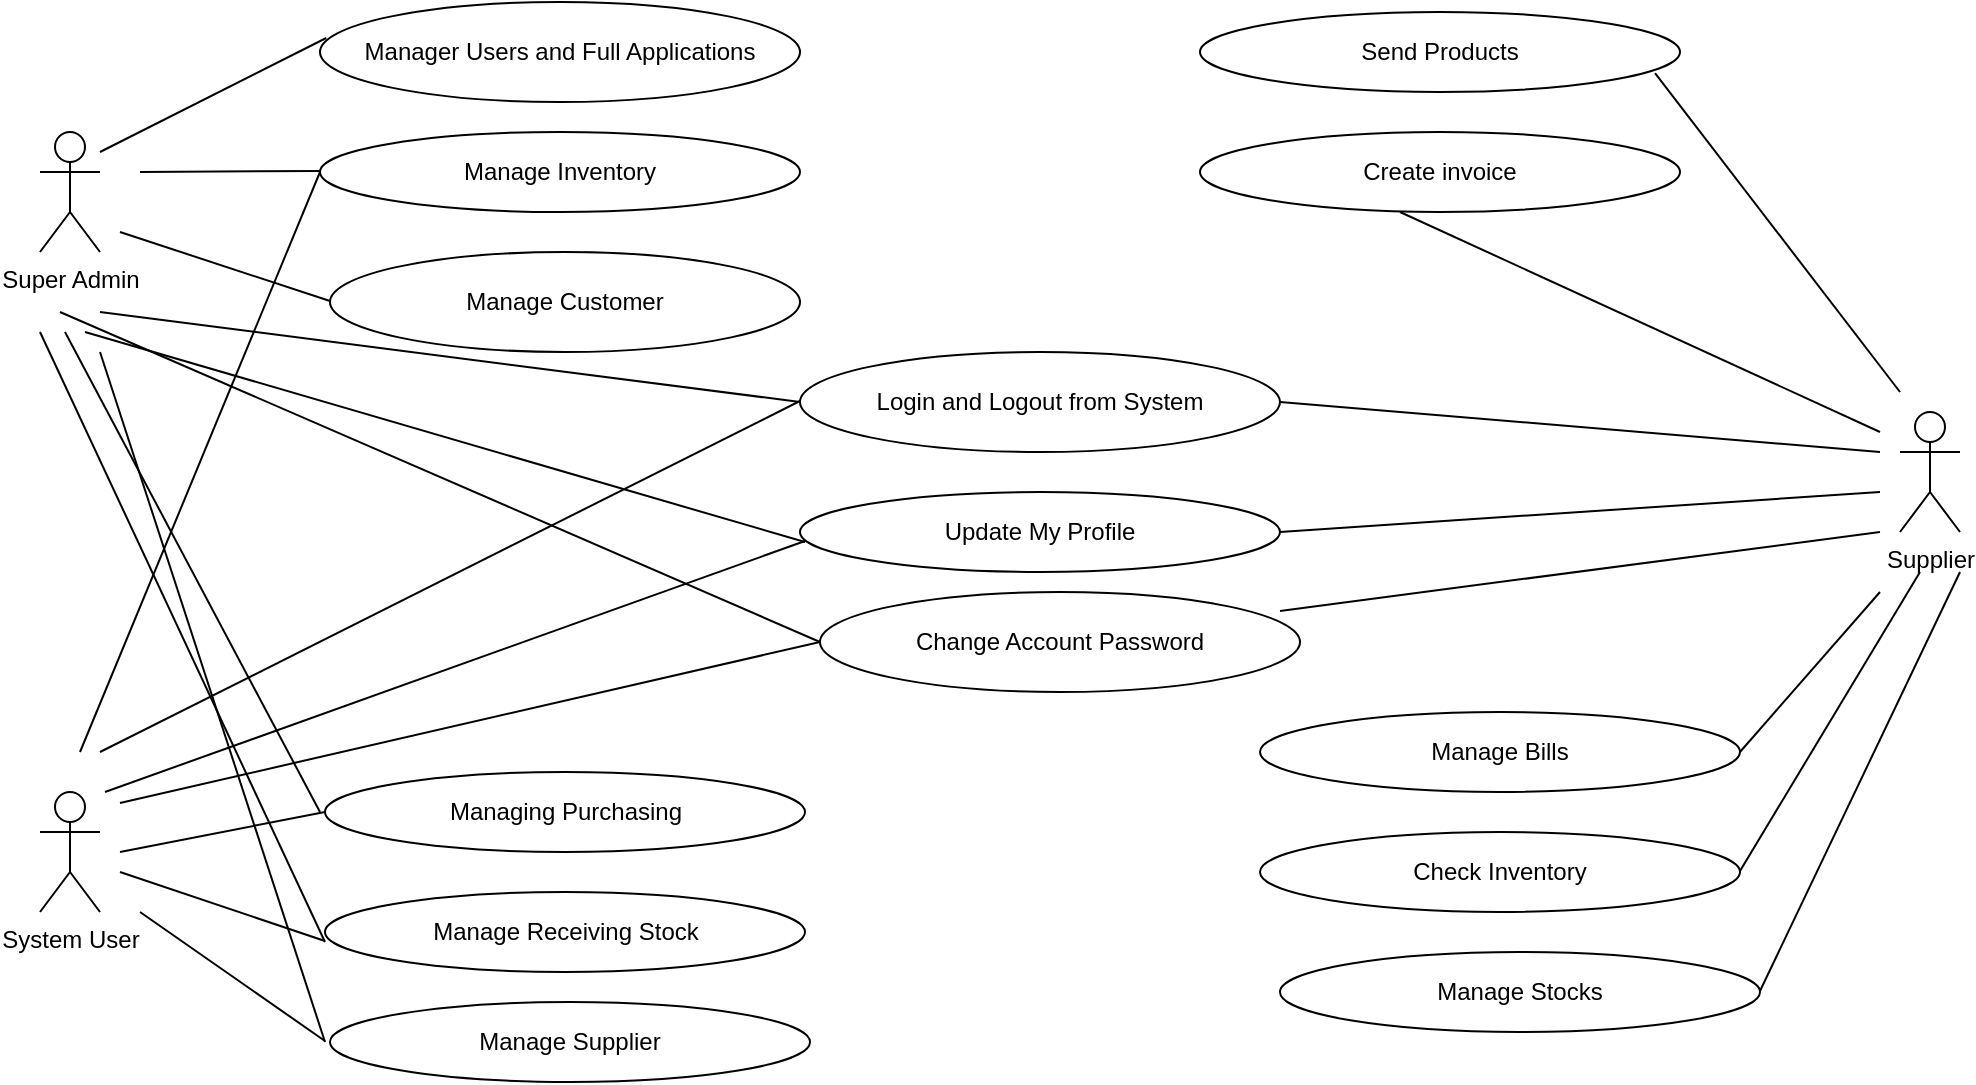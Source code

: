 <mxfile version="14.7.7" type="github">
  <diagram id="v2lyZC-4OMRfGJPs-wDP" name="Page-1">
    <mxGraphModel dx="1865" dy="547" grid="1" gridSize="10" guides="1" tooltips="1" connect="1" arrows="1" fold="1" page="1" pageScale="1" pageWidth="827" pageHeight="1169" math="0" shadow="0">
      <root>
        <mxCell id="0" />
        <mxCell id="1" parent="0" />
        <mxCell id="S3wPD75v-Wo4X7AIplwO-1" value="Supplier" style="shape=umlActor;html=1;verticalLabelPosition=bottom;verticalAlign=top;align=center;" vertex="1" parent="1">
          <mxGeometry x="870" y="250" width="30" height="60" as="geometry" />
        </mxCell>
        <mxCell id="S3wPD75v-Wo4X7AIplwO-2" value="System User" style="shape=umlActor;html=1;verticalLabelPosition=bottom;verticalAlign=top;align=center;" vertex="1" parent="1">
          <mxGeometry x="-60" y="440" width="30" height="60" as="geometry" />
        </mxCell>
        <mxCell id="S3wPD75v-Wo4X7AIplwO-3" value="Super Admin" style="shape=umlActor;html=1;verticalLabelPosition=bottom;verticalAlign=top;align=center;" vertex="1" parent="1">
          <mxGeometry x="-60" y="110" width="30" height="60" as="geometry" />
        </mxCell>
        <mxCell id="S3wPD75v-Wo4X7AIplwO-6" value="Manage Stocks" style="ellipse;whiteSpace=wrap;html=1;" vertex="1" parent="1">
          <mxGeometry x="560" y="520" width="240" height="40" as="geometry" />
        </mxCell>
        <mxCell id="S3wPD75v-Wo4X7AIplwO-7" value="Create invoice" style="ellipse;whiteSpace=wrap;html=1;" vertex="1" parent="1">
          <mxGeometry x="520" y="110" width="240" height="40" as="geometry" />
        </mxCell>
        <mxCell id="S3wPD75v-Wo4X7AIplwO-8" value="Send Products" style="ellipse;whiteSpace=wrap;html=1;" vertex="1" parent="1">
          <mxGeometry x="520" y="50" width="240" height="40" as="geometry" />
        </mxCell>
        <mxCell id="S3wPD75v-Wo4X7AIplwO-9" value="Manage Supplier" style="ellipse;whiteSpace=wrap;html=1;" vertex="1" parent="1">
          <mxGeometry x="85" y="545" width="240" height="40" as="geometry" />
        </mxCell>
        <mxCell id="S3wPD75v-Wo4X7AIplwO-10" value="Check Inventory" style="ellipse;whiteSpace=wrap;html=1;" vertex="1" parent="1">
          <mxGeometry x="550" y="460" width="240" height="40" as="geometry" />
        </mxCell>
        <mxCell id="S3wPD75v-Wo4X7AIplwO-11" value="Managing Purchasing" style="ellipse;whiteSpace=wrap;html=1;" vertex="1" parent="1">
          <mxGeometry x="82.5" y="430" width="240" height="40" as="geometry" />
        </mxCell>
        <mxCell id="S3wPD75v-Wo4X7AIplwO-12" value="Manage Bills" style="ellipse;whiteSpace=wrap;html=1;" vertex="1" parent="1">
          <mxGeometry x="550" y="400" width="240" height="40" as="geometry" />
        </mxCell>
        <mxCell id="S3wPD75v-Wo4X7AIplwO-13" value="Update My Profile" style="ellipse;whiteSpace=wrap;html=1;" vertex="1" parent="1">
          <mxGeometry x="320" y="290" width="240" height="40" as="geometry" />
        </mxCell>
        <mxCell id="S3wPD75v-Wo4X7AIplwO-14" value="Login and Logout from System" style="ellipse;whiteSpace=wrap;html=1;" vertex="1" parent="1">
          <mxGeometry x="320" y="220" width="240" height="50" as="geometry" />
        </mxCell>
        <mxCell id="S3wPD75v-Wo4X7AIplwO-15" value="Manage Receiving Stock" style="ellipse;whiteSpace=wrap;html=1;" vertex="1" parent="1">
          <mxGeometry x="82.5" y="490" width="240" height="40" as="geometry" />
        </mxCell>
        <mxCell id="S3wPD75v-Wo4X7AIplwO-16" value="Manage Customer" style="ellipse;whiteSpace=wrap;html=1;" vertex="1" parent="1">
          <mxGeometry x="85" y="170" width="235" height="50" as="geometry" />
        </mxCell>
        <mxCell id="S3wPD75v-Wo4X7AIplwO-17" value="Manage Inventory" style="ellipse;whiteSpace=wrap;html=1;" vertex="1" parent="1">
          <mxGeometry x="80" y="110" width="240" height="40" as="geometry" />
        </mxCell>
        <mxCell id="S3wPD75v-Wo4X7AIplwO-18" value="Manager Users and Full Applications" style="ellipse;whiteSpace=wrap;html=1;" vertex="1" parent="1">
          <mxGeometry x="80" y="45" width="240" height="50" as="geometry" />
        </mxCell>
        <mxCell id="S3wPD75v-Wo4X7AIplwO-20" value="" style="edgeStyle=none;html=1;endArrow=none;verticalAlign=bottom;exitX=1;exitY=0.5;exitDx=0;exitDy=0;" edge="1" parent="1" source="S3wPD75v-Wo4X7AIplwO-13">
          <mxGeometry width="160" relative="1" as="geometry">
            <mxPoint x="570" y="289.5" as="sourcePoint" />
            <mxPoint x="860" y="290" as="targetPoint" />
          </mxGeometry>
        </mxCell>
        <mxCell id="S3wPD75v-Wo4X7AIplwO-21" value="" style="edgeStyle=none;html=1;endArrow=none;verticalAlign=bottom;exitX=1;exitY=0.5;exitDx=0;exitDy=0;" edge="1" parent="1" source="S3wPD75v-Wo4X7AIplwO-14">
          <mxGeometry width="160" relative="1" as="geometry">
            <mxPoint x="570" y="224.5" as="sourcePoint" />
            <mxPoint x="860" y="270" as="targetPoint" />
          </mxGeometry>
        </mxCell>
        <mxCell id="zQ15GhSBv9ShZI6AQ286-1" value="" style="edgeStyle=none;html=1;endArrow=none;verticalAlign=bottom;" edge="1" parent="1">
          <mxGeometry width="160" relative="1" as="geometry">
            <mxPoint x="620" y="150" as="sourcePoint" />
            <mxPoint x="860" y="260" as="targetPoint" />
          </mxGeometry>
        </mxCell>
        <mxCell id="zQ15GhSBv9ShZI6AQ286-2" value="" style="edgeStyle=none;html=1;endArrow=none;verticalAlign=bottom;exitX=0.948;exitY=0.765;exitDx=0;exitDy=0;exitPerimeter=0;" edge="1" parent="1" source="S3wPD75v-Wo4X7AIplwO-8">
          <mxGeometry width="160" relative="1" as="geometry">
            <mxPoint x="750" y="89" as="sourcePoint" />
            <mxPoint x="870" y="240" as="targetPoint" />
          </mxGeometry>
        </mxCell>
        <mxCell id="zQ15GhSBv9ShZI6AQ286-3" value="" style="edgeStyle=none;html=1;endArrow=none;verticalAlign=bottom;" edge="1" parent="1">
          <mxGeometry width="160" relative="1" as="geometry">
            <mxPoint x="560" y="349.5" as="sourcePoint" />
            <mxPoint x="860" y="310" as="targetPoint" />
          </mxGeometry>
        </mxCell>
        <mxCell id="zQ15GhSBv9ShZI6AQ286-4" value="" style="edgeStyle=none;html=1;endArrow=none;verticalAlign=bottom;startArrow=none;" edge="1" parent="1" source="S3wPD75v-Wo4X7AIplwO-5">
          <mxGeometry width="160" relative="1" as="geometry">
            <mxPoint x="350" y="350" as="sourcePoint" />
            <mxPoint x="510" y="350" as="targetPoint" />
          </mxGeometry>
        </mxCell>
        <mxCell id="S3wPD75v-Wo4X7AIplwO-5" value="Change Account Password" style="ellipse;whiteSpace=wrap;html=1;" vertex="1" parent="1">
          <mxGeometry x="330" y="340" width="240" height="50" as="geometry" />
        </mxCell>
        <mxCell id="zQ15GhSBv9ShZI6AQ286-6" value="" style="edgeStyle=none;html=1;endArrow=none;verticalAlign=bottom;exitX=1;exitY=0.5;exitDx=0;exitDy=0;" edge="1" parent="1" source="S3wPD75v-Wo4X7AIplwO-12">
          <mxGeometry width="160" relative="1" as="geometry">
            <mxPoint x="790" y="410" as="sourcePoint" />
            <mxPoint x="860" y="340" as="targetPoint" />
          </mxGeometry>
        </mxCell>
        <mxCell id="zQ15GhSBv9ShZI6AQ286-7" value="" style="edgeStyle=none;html=1;endArrow=none;verticalAlign=bottom;" edge="1" parent="1">
          <mxGeometry width="160" relative="1" as="geometry">
            <mxPoint x="790" y="479.5" as="sourcePoint" />
            <mxPoint x="880" y="330" as="targetPoint" />
          </mxGeometry>
        </mxCell>
        <mxCell id="zQ15GhSBv9ShZI6AQ286-8" value="" style="edgeStyle=none;html=1;endArrow=none;verticalAlign=bottom;" edge="1" parent="1">
          <mxGeometry width="160" relative="1" as="geometry">
            <mxPoint x="800" y="539.5" as="sourcePoint" />
            <mxPoint x="900" y="330" as="targetPoint" />
          </mxGeometry>
        </mxCell>
        <mxCell id="zQ15GhSBv9ShZI6AQ286-10" value="" style="edgeStyle=none;html=1;endArrow=none;verticalAlign=bottom;entryX=0.013;entryY=0.36;entryDx=0;entryDy=0;entryPerimeter=0;" edge="1" parent="1" target="S3wPD75v-Wo4X7AIplwO-18">
          <mxGeometry width="160" relative="1" as="geometry">
            <mxPoint x="-30" y="120" as="sourcePoint" />
            <mxPoint x="130" y="120" as="targetPoint" />
          </mxGeometry>
        </mxCell>
        <mxCell id="zQ15GhSBv9ShZI6AQ286-12" value="" style="edgeStyle=none;html=1;endArrow=none;verticalAlign=bottom;" edge="1" parent="1">
          <mxGeometry width="160" relative="1" as="geometry">
            <mxPoint x="-10" y="130" as="sourcePoint" />
            <mxPoint x="80" y="129.5" as="targetPoint" />
          </mxGeometry>
        </mxCell>
        <mxCell id="zQ15GhSBv9ShZI6AQ286-13" value="" style="edgeStyle=none;html=1;endArrow=none;verticalAlign=bottom;" edge="1" parent="1">
          <mxGeometry width="160" relative="1" as="geometry">
            <mxPoint x="-40" y="420" as="sourcePoint" />
            <mxPoint x="80" y="130" as="targetPoint" />
          </mxGeometry>
        </mxCell>
        <mxCell id="zQ15GhSBv9ShZI6AQ286-14" value="" style="edgeStyle=none;html=1;endArrow=none;verticalAlign=bottom;" edge="1" parent="1">
          <mxGeometry width="160" relative="1" as="geometry">
            <mxPoint x="-20" y="160" as="sourcePoint" />
            <mxPoint x="85" y="194.5" as="targetPoint" />
          </mxGeometry>
        </mxCell>
        <mxCell id="zQ15GhSBv9ShZI6AQ286-15" value="" style="edgeStyle=none;html=1;endArrow=none;verticalAlign=bottom;entryX=0;entryY=0.5;entryDx=0;entryDy=0;" edge="1" parent="1" target="S3wPD75v-Wo4X7AIplwO-14">
          <mxGeometry width="160" relative="1" as="geometry">
            <mxPoint x="-30" y="200" as="sourcePoint" />
            <mxPoint x="330" y="224.5" as="targetPoint" />
          </mxGeometry>
        </mxCell>
        <mxCell id="zQ15GhSBv9ShZI6AQ286-16" value="" style="edgeStyle=none;html=1;endArrow=none;verticalAlign=bottom;" edge="1" parent="1">
          <mxGeometry width="160" relative="1" as="geometry">
            <mxPoint x="-30" y="420" as="sourcePoint" />
            <mxPoint x="320" y="244.5" as="targetPoint" />
          </mxGeometry>
        </mxCell>
        <mxCell id="zQ15GhSBv9ShZI6AQ286-17" value="" style="edgeStyle=none;html=1;endArrow=none;verticalAlign=bottom;entryX=0;entryY=0.5;entryDx=0;entryDy=0;" edge="1" parent="1">
          <mxGeometry width="160" relative="1" as="geometry">
            <mxPoint x="-37.5" y="210" as="sourcePoint" />
            <mxPoint x="322.5" y="315" as="targetPoint" />
          </mxGeometry>
        </mxCell>
        <mxCell id="zQ15GhSBv9ShZI6AQ286-18" value="" style="edgeStyle=none;html=1;endArrow=none;verticalAlign=bottom;" edge="1" parent="1">
          <mxGeometry width="160" relative="1" as="geometry">
            <mxPoint x="-27.5" y="440" as="sourcePoint" />
            <mxPoint x="322.5" y="314.5" as="targetPoint" />
          </mxGeometry>
        </mxCell>
        <mxCell id="zQ15GhSBv9ShZI6AQ286-19" value="" style="edgeStyle=none;html=1;endArrow=none;verticalAlign=bottom;entryX=0;entryY=0.5;entryDx=0;entryDy=0;" edge="1" parent="1">
          <mxGeometry width="160" relative="1" as="geometry">
            <mxPoint x="-50" y="200" as="sourcePoint" />
            <mxPoint x="330" y="365" as="targetPoint" />
          </mxGeometry>
        </mxCell>
        <mxCell id="zQ15GhSBv9ShZI6AQ286-20" value="" style="edgeStyle=none;html=1;endArrow=none;verticalAlign=bottom;entryX=0;entryY=0.5;entryDx=0;entryDy=0;" edge="1" parent="1" target="S3wPD75v-Wo4X7AIplwO-5">
          <mxGeometry width="160" relative="1" as="geometry">
            <mxPoint x="-20" y="445.5" as="sourcePoint" />
            <mxPoint x="330" y="270" as="targetPoint" />
          </mxGeometry>
        </mxCell>
        <mxCell id="zQ15GhSBv9ShZI6AQ286-21" value="" style="edgeStyle=none;html=1;endArrow=none;verticalAlign=bottom;" edge="1" parent="1">
          <mxGeometry width="160" relative="1" as="geometry">
            <mxPoint x="-47.5" y="210" as="sourcePoint" />
            <mxPoint x="80" y="450" as="targetPoint" />
          </mxGeometry>
        </mxCell>
        <mxCell id="zQ15GhSBv9ShZI6AQ286-22" value="" style="edgeStyle=none;html=1;endArrow=none;verticalAlign=bottom;entryX=0;entryY=0.5;entryDx=0;entryDy=0;" edge="1" parent="1" target="S3wPD75v-Wo4X7AIplwO-11">
          <mxGeometry width="160" relative="1" as="geometry">
            <mxPoint x="-20" y="470" as="sourcePoint" />
            <mxPoint x="83" y="455" as="targetPoint" />
          </mxGeometry>
        </mxCell>
        <mxCell id="zQ15GhSBv9ShZI6AQ286-23" value="" style="edgeStyle=none;html=1;endArrow=none;verticalAlign=bottom;entryX=0;entryY=0.5;entryDx=0;entryDy=0;" edge="1" parent="1">
          <mxGeometry width="160" relative="1" as="geometry">
            <mxPoint x="-60" y="210" as="sourcePoint" />
            <mxPoint x="82.5" y="515" as="targetPoint" />
          </mxGeometry>
        </mxCell>
        <mxCell id="zQ15GhSBv9ShZI6AQ286-24" value="" style="edgeStyle=none;html=1;endArrow=none;verticalAlign=bottom;" edge="1" parent="1">
          <mxGeometry width="160" relative="1" as="geometry">
            <mxPoint x="-20" y="480" as="sourcePoint" />
            <mxPoint x="82.5" y="514.5" as="targetPoint" />
          </mxGeometry>
        </mxCell>
        <mxCell id="zQ15GhSBv9ShZI6AQ286-25" value="" style="edgeStyle=none;html=1;endArrow=none;verticalAlign=bottom;entryX=0;entryY=0.5;entryDx=0;entryDy=0;" edge="1" parent="1">
          <mxGeometry width="160" relative="1" as="geometry">
            <mxPoint x="-30" y="220" as="sourcePoint" />
            <mxPoint x="82.5" y="565" as="targetPoint" />
          </mxGeometry>
        </mxCell>
        <mxCell id="zQ15GhSBv9ShZI6AQ286-26" value="" style="edgeStyle=none;html=1;endArrow=none;verticalAlign=bottom;" edge="1" parent="1">
          <mxGeometry width="160" relative="1" as="geometry">
            <mxPoint x="-10" y="500" as="sourcePoint" />
            <mxPoint x="82.5" y="564.5" as="targetPoint" />
          </mxGeometry>
        </mxCell>
      </root>
    </mxGraphModel>
  </diagram>
</mxfile>

